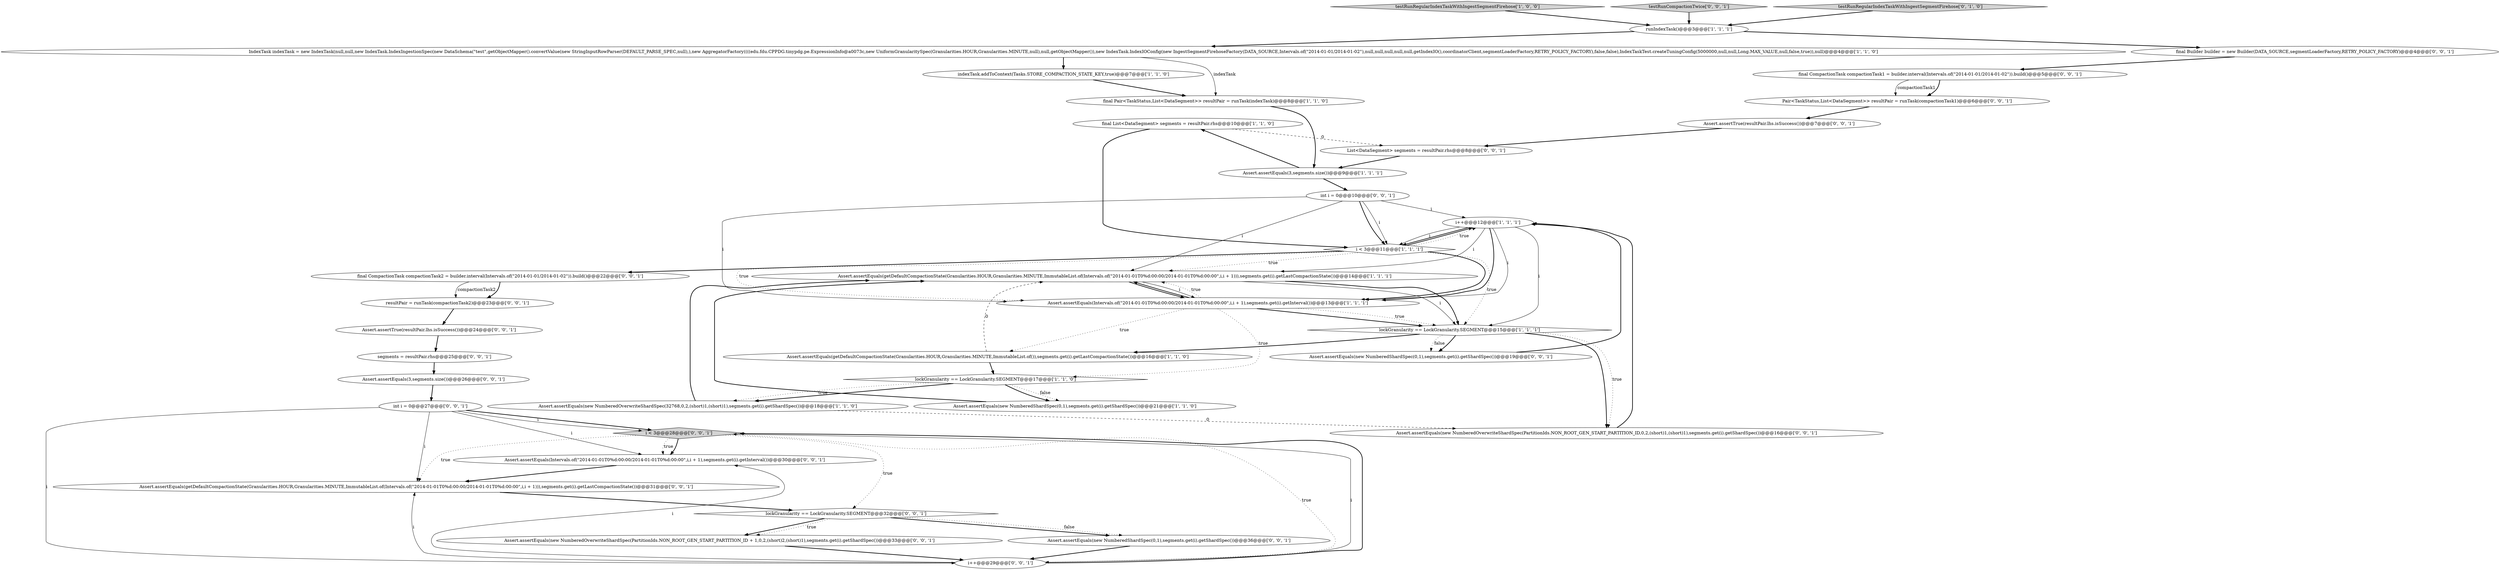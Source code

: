 digraph {
31 [style = filled, label = "int i = 0@@@10@@@['0', '0', '1']", fillcolor = white, shape = ellipse image = "AAA0AAABBB3BBB"];
9 [style = filled, label = "i++@@@12@@@['1', '1', '1']", fillcolor = white, shape = ellipse image = "AAA0AAABBB1BBB"];
4 [style = filled, label = "Assert.assertEquals(new NumberedShardSpec(0,1),segments.get(i).getShardSpec())@@@21@@@['1', '1', '0']", fillcolor = white, shape = ellipse image = "AAA0AAABBB1BBB"];
5 [style = filled, label = "Assert.assertEquals(getDefaultCompactionState(Granularities.HOUR,Granularities.MINUTE,ImmutableList.of(Intervals.of(\"2014-01-01T0%d:00:00/2014-01-01T0%d:00:00\",i,i + 1))),segments.get(i).getLastCompactionState())@@@14@@@['1', '1', '1']", fillcolor = white, shape = ellipse image = "AAA0AAABBB1BBB"];
10 [style = filled, label = "testRunRegularIndexTaskWithIngestSegmentFirehose['1', '0', '0']", fillcolor = lightgray, shape = diamond image = "AAA0AAABBB1BBB"];
17 [style = filled, label = "final CompactionTask compactionTask2 = builder.interval(Intervals.of(\"2014-01-01/2014-01-02\")).build()@@@22@@@['0', '0', '1']", fillcolor = white, shape = ellipse image = "AAA0AAABBB3BBB"];
0 [style = filled, label = "lockGranularity == LockGranularity.SEGMENT@@@15@@@['1', '1', '1']", fillcolor = white, shape = diamond image = "AAA0AAABBB1BBB"];
28 [style = filled, label = "segments = resultPair.rhs@@@25@@@['0', '0', '1']", fillcolor = white, shape = ellipse image = "AAA0AAABBB3BBB"];
36 [style = filled, label = "final Builder builder = new Builder(DATA_SOURCE,segmentLoaderFactory,RETRY_POLICY_FACTORY)@@@4@@@['0', '0', '1']", fillcolor = white, shape = ellipse image = "AAA0AAABBB3BBB"];
20 [style = filled, label = "List<DataSegment> segments = resultPair.rhs@@@8@@@['0', '0', '1']", fillcolor = white, shape = ellipse image = "AAA0AAABBB3BBB"];
21 [style = filled, label = "int i = 0@@@27@@@['0', '0', '1']", fillcolor = white, shape = ellipse image = "AAA0AAABBB3BBB"];
35 [style = filled, label = "Assert.assertEquals(new NumberedOverwriteShardSpec(PartitionIds.NON_ROOT_GEN_START_PARTITION_ID + 1,0,2,(short)2,(short)1),segments.get(i).getShardSpec())@@@33@@@['0', '0', '1']", fillcolor = white, shape = ellipse image = "AAA0AAABBB3BBB"];
2 [style = filled, label = "Assert.assertEquals(getDefaultCompactionState(Granularities.HOUR,Granularities.MINUTE,ImmutableList.of()),segments.get(i).getLastCompactionState())@@@16@@@['1', '1', '0']", fillcolor = white, shape = ellipse image = "AAA0AAABBB1BBB"];
33 [style = filled, label = "testRunCompactionTwice['0', '0', '1']", fillcolor = lightgray, shape = diamond image = "AAA0AAABBB3BBB"];
7 [style = filled, label = "Assert.assertEquals(3,segments.size())@@@9@@@['1', '1', '1']", fillcolor = white, shape = ellipse image = "AAA0AAABBB1BBB"];
6 [style = filled, label = "IndexTask indexTask = new IndexTask(null,null,new IndexTask.IndexIngestionSpec(new DataSchema(\"test\",getObjectMapper().convertValue(new StringInputRowParser(DEFAULT_PARSE_SPEC,null),),new AggregatorFactory((((edu.fdu.CPPDG.tinypdg.pe.ExpressionInfo@a0073c,new UniformGranularitySpec(Granularities.HOUR,Granularities.MINUTE,null),null,getObjectMapper()),new IndexTask.IndexIOConfig(new IngestSegmentFirehoseFactory(DATA_SOURCE,Intervals.of(\"2014-01-01/2014-01-02\"),null,null,null,null,null,getIndexIO(),coordinatorClient,segmentLoaderFactory,RETRY_POLICY_FACTORY),false,false),IndexTaskTest.createTuningConfig(5000000,null,null,Long.MAX_VALUE,null,false,true)),null)@@@4@@@['1', '1', '0']", fillcolor = white, shape = ellipse image = "AAA0AAABBB1BBB"];
23 [style = filled, label = "Assert.assertEquals(new NumberedOverwriteShardSpec(PartitionIds.NON_ROOT_GEN_START_PARTITION_ID,0,2,(short)1,(short)1),segments.get(i).getShardSpec())@@@16@@@['0', '0', '1']", fillcolor = white, shape = ellipse image = "AAA0AAABBB3BBB"];
32 [style = filled, label = "Assert.assertEquals(new NumberedShardSpec(0,1),segments.get(i).getShardSpec())@@@19@@@['0', '0', '1']", fillcolor = white, shape = ellipse image = "AAA0AAABBB3BBB"];
26 [style = filled, label = "Assert.assertTrue(resultPair.lhs.isSuccess())@@@7@@@['0', '0', '1']", fillcolor = white, shape = ellipse image = "AAA0AAABBB3BBB"];
12 [style = filled, label = "final List<DataSegment> segments = resultPair.rhs@@@10@@@['1', '1', '0']", fillcolor = white, shape = ellipse image = "AAA0AAABBB1BBB"];
19 [style = filled, label = "i < 3@@@28@@@['0', '0', '1']", fillcolor = lightgray, shape = diamond image = "AAA0AAABBB3BBB"];
8 [style = filled, label = "i < 3@@@11@@@['1', '1', '1']", fillcolor = white, shape = diamond image = "AAA0AAABBB1BBB"];
11 [style = filled, label = "final Pair<TaskStatus,List<DataSegment>> resultPair = runTask(indexTask)@@@8@@@['1', '1', '0']", fillcolor = white, shape = ellipse image = "AAA0AAABBB1BBB"];
14 [style = filled, label = "lockGranularity == LockGranularity.SEGMENT@@@17@@@['1', '1', '0']", fillcolor = white, shape = diamond image = "AAA0AAABBB1BBB"];
30 [style = filled, label = "Assert.assertEquals(3,segments.size())@@@26@@@['0', '0', '1']", fillcolor = white, shape = ellipse image = "AAA0AAABBB3BBB"];
3 [style = filled, label = "runIndexTask()@@@3@@@['1', '1', '1']", fillcolor = white, shape = ellipse image = "AAA0AAABBB1BBB"];
22 [style = filled, label = "Assert.assertEquals(Intervals.of(\"2014-01-01T0%d:00:00/2014-01-01T0%d:00:00\",i,i + 1),segments.get(i).getInterval())@@@30@@@['0', '0', '1']", fillcolor = white, shape = ellipse image = "AAA0AAABBB3BBB"];
24 [style = filled, label = "final CompactionTask compactionTask1 = builder.interval(Intervals.of(\"2014-01-01/2014-01-02\")).build()@@@5@@@['0', '0', '1']", fillcolor = white, shape = ellipse image = "AAA0AAABBB3BBB"];
16 [style = filled, label = "testRunRegularIndexTaskWithIngestSegmentFirehose['0', '1', '0']", fillcolor = lightgray, shape = diamond image = "AAA0AAABBB2BBB"];
37 [style = filled, label = "resultPair = runTask(compactionTask2)@@@23@@@['0', '0', '1']", fillcolor = white, shape = ellipse image = "AAA0AAABBB3BBB"];
13 [style = filled, label = "Assert.assertEquals(new NumberedOverwriteShardSpec(32768,0,2,(short)1,(short)1),segments.get(i).getShardSpec())@@@18@@@['1', '1', '0']", fillcolor = white, shape = ellipse image = "AAA0AAABBB1BBB"];
34 [style = filled, label = "Assert.assertTrue(resultPair.lhs.isSuccess())@@@24@@@['0', '0', '1']", fillcolor = white, shape = ellipse image = "AAA0AAABBB3BBB"];
29 [style = filled, label = "Assert.assertEquals(getDefaultCompactionState(Granularities.HOUR,Granularities.MINUTE,ImmutableList.of(Intervals.of(\"2014-01-01T0%d:00:00/2014-01-01T0%d:00:00\",i,i + 1))),segments.get(i).getLastCompactionState())@@@31@@@['0', '0', '1']", fillcolor = white, shape = ellipse image = "AAA0AAABBB3BBB"];
18 [style = filled, label = "i++@@@29@@@['0', '0', '1']", fillcolor = white, shape = ellipse image = "AAA0AAABBB3BBB"];
27 [style = filled, label = "Pair<TaskStatus,List<DataSegment>> resultPair = runTask(compactionTask1)@@@6@@@['0', '0', '1']", fillcolor = white, shape = ellipse image = "AAA0AAABBB3BBB"];
25 [style = filled, label = "Assert.assertEquals(new NumberedShardSpec(0,1),segments.get(i).getShardSpec())@@@36@@@['0', '0', '1']", fillcolor = white, shape = ellipse image = "AAA0AAABBB3BBB"];
1 [style = filled, label = "Assert.assertEquals(Intervals.of(\"2014-01-01T0%d:00:00/2014-01-01T0%d:00:00\",i,i + 1),segments.get(i).getInterval())@@@13@@@['1', '1', '1']", fillcolor = white, shape = ellipse image = "AAA0AAABBB1BBB"];
15 [style = filled, label = "indexTask.addToContext(Tasks.STORE_COMPACTION_STATE_KEY,true)@@@7@@@['1', '1', '0']", fillcolor = white, shape = ellipse image = "AAA0AAABBB1BBB"];
38 [style = filled, label = "lockGranularity == LockGranularity.SEGMENT@@@32@@@['0', '0', '1']", fillcolor = white, shape = diamond image = "AAA0AAABBB3BBB"];
22->29 [style = bold, label=""];
23->9 [style = bold, label=""];
32->9 [style = bold, label=""];
24->27 [style = solid, label="compactionTask1"];
20->7 [style = bold, label=""];
30->21 [style = bold, label=""];
1->0 [style = dotted, label="true"];
5->1 [style = bold, label=""];
19->22 [style = bold, label=""];
2->5 [style = dashed, label="0"];
18->29 [style = solid, label="i"];
19->38 [style = dotted, label="true"];
10->3 [style = bold, label=""];
3->6 [style = bold, label=""];
0->23 [style = bold, label=""];
5->1 [style = solid, label="i"];
31->5 [style = solid, label="i"];
5->0 [style = solid, label="i"];
1->5 [style = dotted, label="true"];
19->22 [style = dotted, label="true"];
35->18 [style = bold, label=""];
38->35 [style = bold, label=""];
8->5 [style = dotted, label="true"];
36->24 [style = bold, label=""];
29->38 [style = bold, label=""];
24->27 [style = bold, label=""];
19->18 [style = dotted, label="true"];
1->5 [style = bold, label=""];
28->30 [style = bold, label=""];
0->23 [style = dotted, label="true"];
38->25 [style = bold, label=""];
14->4 [style = dotted, label="false"];
34->28 [style = bold, label=""];
6->15 [style = bold, label=""];
6->11 [style = solid, label="indexTask"];
14->13 [style = bold, label=""];
17->37 [style = solid, label="compactionTask2"];
37->34 [style = bold, label=""];
7->12 [style = bold, label=""];
27->26 [style = bold, label=""];
38->25 [style = dotted, label="false"];
1->2 [style = dotted, label="true"];
38->35 [style = dotted, label="true"];
9->5 [style = solid, label="i"];
21->18 [style = solid, label="i"];
13->5 [style = bold, label=""];
8->0 [style = dotted, label="true"];
1->0 [style = bold, label=""];
26->20 [style = bold, label=""];
21->29 [style = solid, label="i"];
25->18 [style = bold, label=""];
8->1 [style = bold, label=""];
17->37 [style = bold, label=""];
21->19 [style = bold, label=""];
31->8 [style = solid, label="i"];
14->13 [style = dotted, label="true"];
15->11 [style = bold, label=""];
7->31 [style = bold, label=""];
16->3 [style = bold, label=""];
19->29 [style = dotted, label="true"];
3->36 [style = bold, label=""];
21->19 [style = solid, label="i"];
12->8 [style = bold, label=""];
8->1 [style = dotted, label="true"];
8->9 [style = bold, label=""];
18->19 [style = solid, label="i"];
0->32 [style = bold, label=""];
4->5 [style = bold, label=""];
31->8 [style = bold, label=""];
9->8 [style = solid, label="i"];
31->9 [style = solid, label="i"];
8->17 [style = bold, label=""];
9->0 [style = solid, label="i"];
0->32 [style = dotted, label="false"];
11->7 [style = bold, label=""];
13->23 [style = dashed, label="0"];
5->0 [style = bold, label=""];
18->19 [style = bold, label=""];
33->3 [style = bold, label=""];
21->22 [style = solid, label="i"];
2->14 [style = bold, label=""];
1->14 [style = dotted, label="true"];
12->20 [style = dashed, label="0"];
0->2 [style = bold, label=""];
14->4 [style = bold, label=""];
9->8 [style = bold, label=""];
31->1 [style = solid, label="i"];
18->22 [style = solid, label="i"];
9->1 [style = bold, label=""];
9->1 [style = solid, label="i"];
8->9 [style = dotted, label="true"];
}
